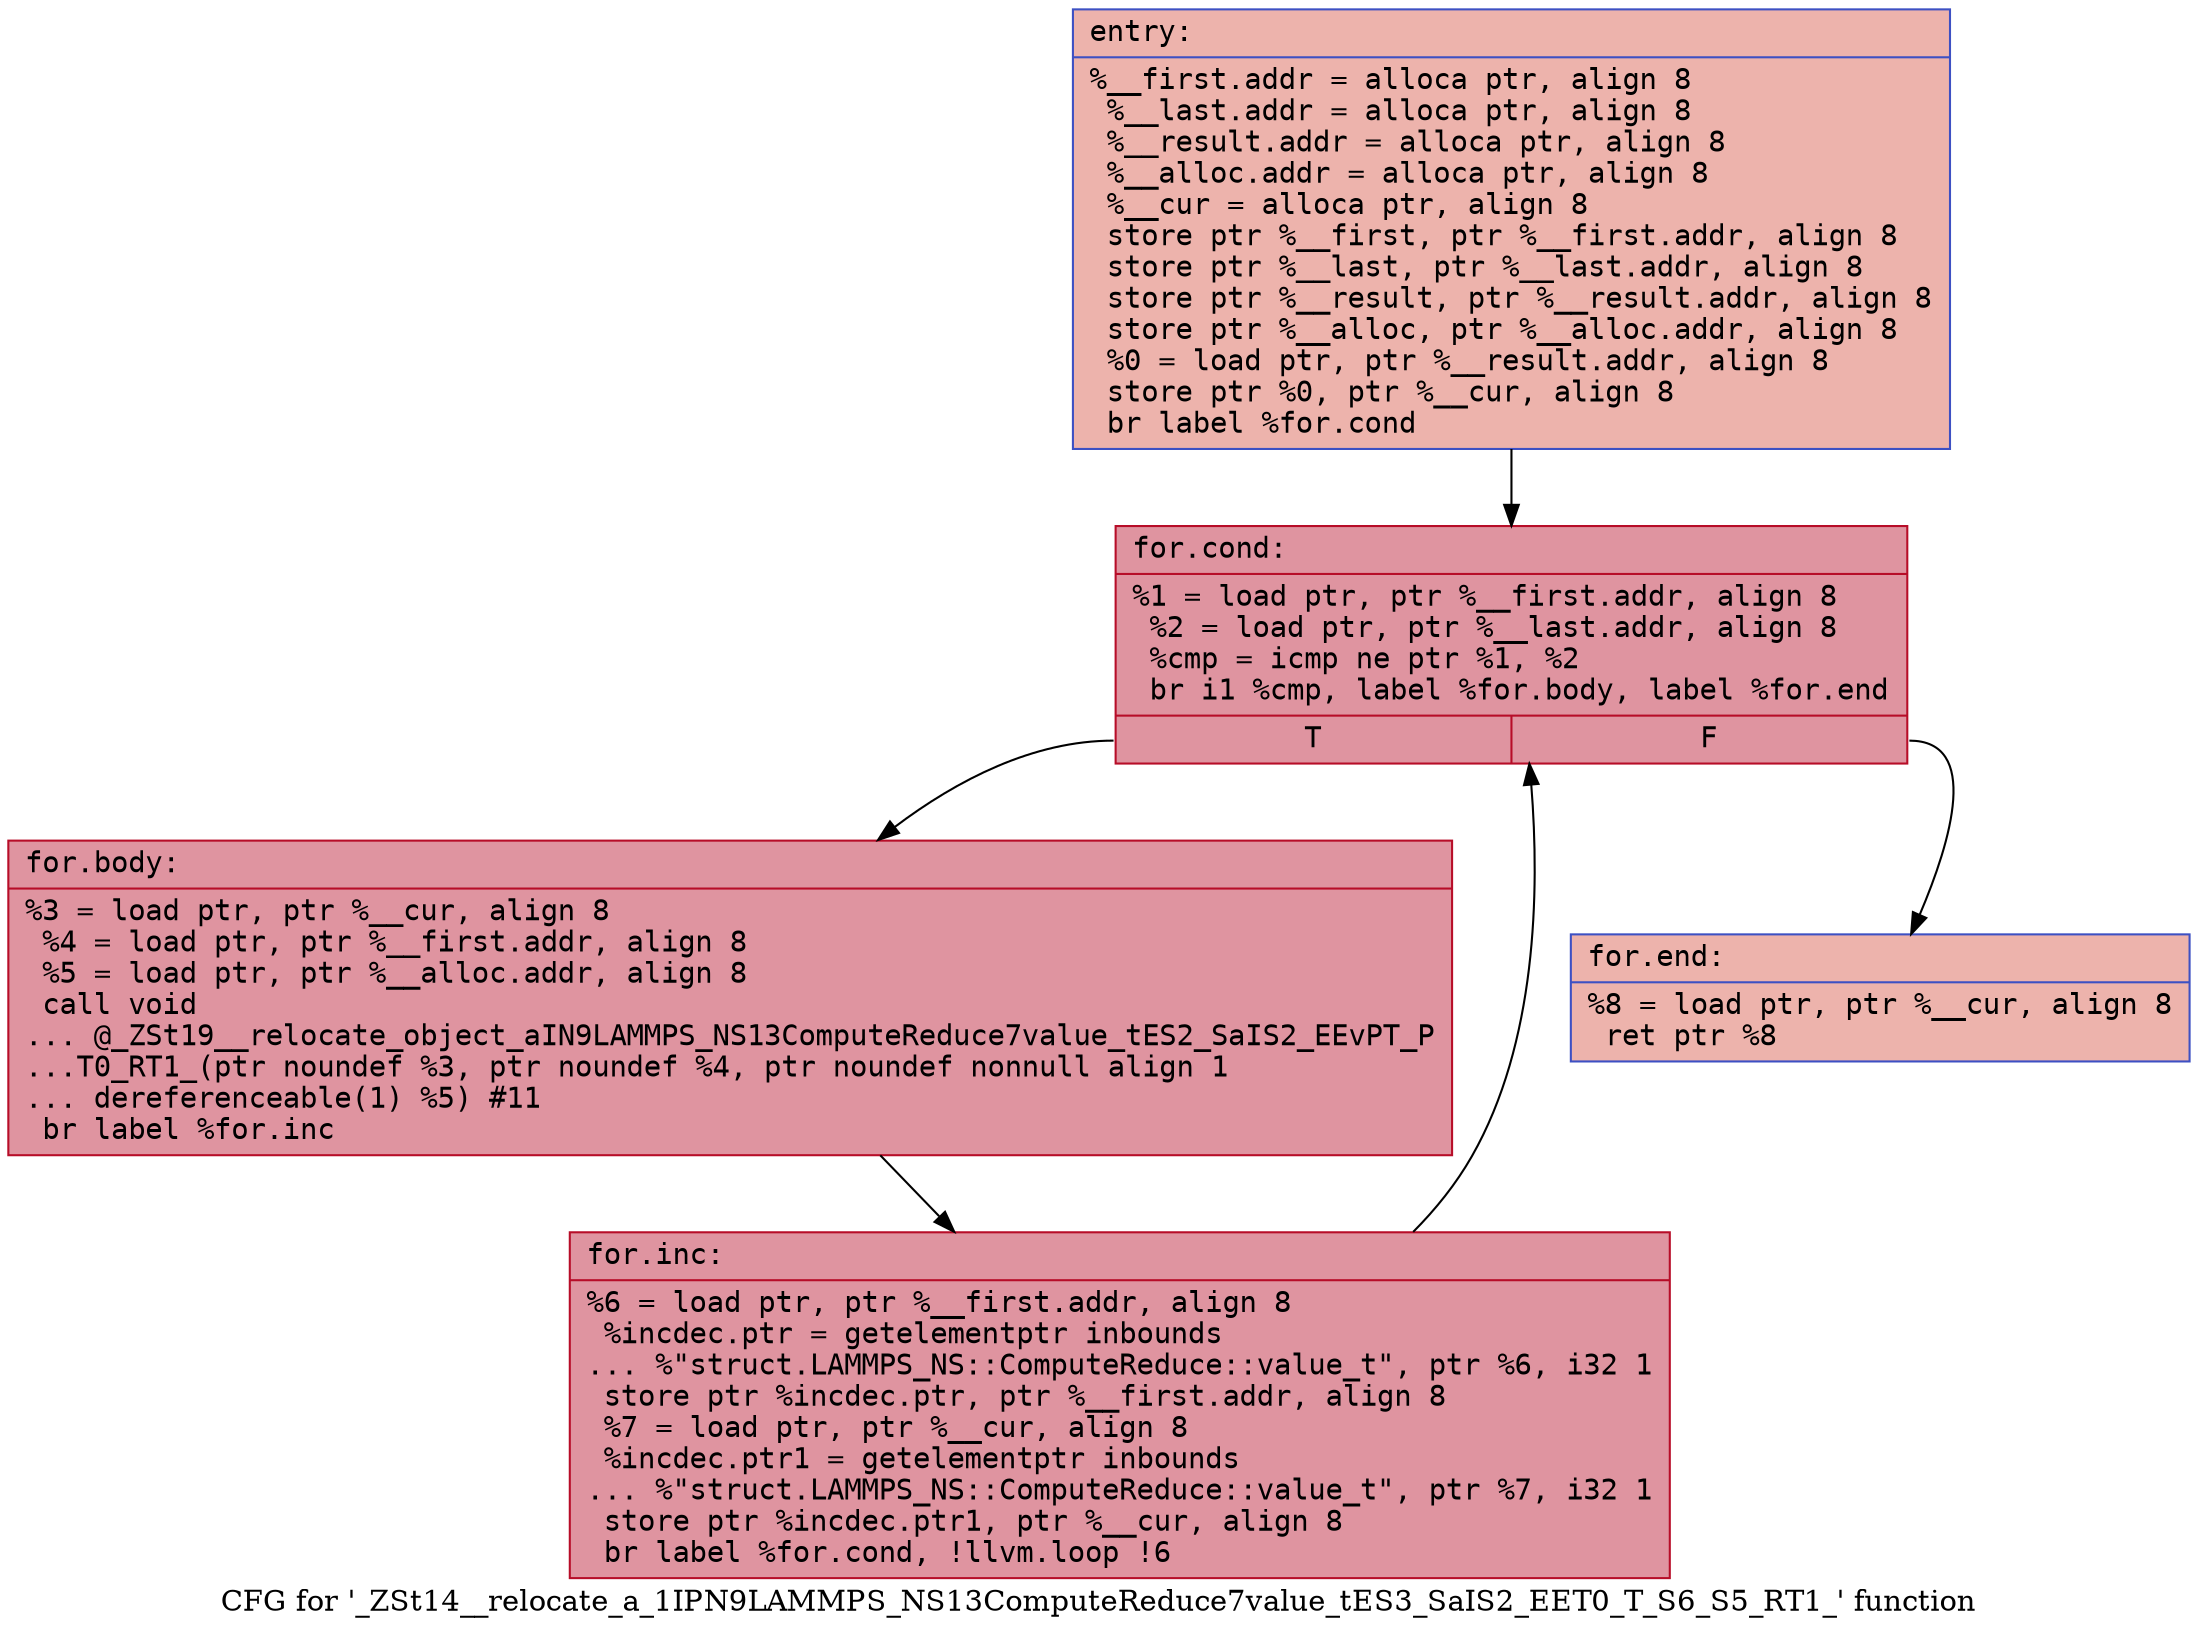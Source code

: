 digraph "CFG for '_ZSt14__relocate_a_1IPN9LAMMPS_NS13ComputeReduce7value_tES3_SaIS2_EET0_T_S6_S5_RT1_' function" {
	label="CFG for '_ZSt14__relocate_a_1IPN9LAMMPS_NS13ComputeReduce7value_tES3_SaIS2_EET0_T_S6_S5_RT1_' function";

	Node0x5591403616a0 [shape=record,color="#3d50c3ff", style=filled, fillcolor="#d6524470" fontname="Courier",label="{entry:\l|  %__first.addr = alloca ptr, align 8\l  %__last.addr = alloca ptr, align 8\l  %__result.addr = alloca ptr, align 8\l  %__alloc.addr = alloca ptr, align 8\l  %__cur = alloca ptr, align 8\l  store ptr %__first, ptr %__first.addr, align 8\l  store ptr %__last, ptr %__last.addr, align 8\l  store ptr %__result, ptr %__result.addr, align 8\l  store ptr %__alloc, ptr %__alloc.addr, align 8\l  %0 = load ptr, ptr %__result.addr, align 8\l  store ptr %0, ptr %__cur, align 8\l  br label %for.cond\l}"];
	Node0x5591403616a0 -> Node0x559140361d40[tooltip="entry -> for.cond\nProbability 100.00%" ];
	Node0x559140361d40 [shape=record,color="#b70d28ff", style=filled, fillcolor="#b70d2870" fontname="Courier",label="{for.cond:\l|  %1 = load ptr, ptr %__first.addr, align 8\l  %2 = load ptr, ptr %__last.addr, align 8\l  %cmp = icmp ne ptr %1, %2\l  br i1 %cmp, label %for.body, label %for.end\l|{<s0>T|<s1>F}}"];
	Node0x559140361d40:s0 -> Node0x559140361fe0[tooltip="for.cond -> for.body\nProbability 96.88%" ];
	Node0x559140361d40:s1 -> Node0x559140362200[tooltip="for.cond -> for.end\nProbability 3.12%" ];
	Node0x559140361fe0 [shape=record,color="#b70d28ff", style=filled, fillcolor="#b70d2870" fontname="Courier",label="{for.body:\l|  %3 = load ptr, ptr %__cur, align 8\l  %4 = load ptr, ptr %__first.addr, align 8\l  %5 = load ptr, ptr %__alloc.addr, align 8\l  call void\l... @_ZSt19__relocate_object_aIN9LAMMPS_NS13ComputeReduce7value_tES2_SaIS2_EEvPT_P\l...T0_RT1_(ptr noundef %3, ptr noundef %4, ptr noundef nonnull align 1\l... dereferenceable(1) %5) #11\l  br label %for.inc\l}"];
	Node0x559140361fe0 -> Node0x559140362600[tooltip="for.body -> for.inc\nProbability 100.00%" ];
	Node0x559140362600 [shape=record,color="#b70d28ff", style=filled, fillcolor="#b70d2870" fontname="Courier",label="{for.inc:\l|  %6 = load ptr, ptr %__first.addr, align 8\l  %incdec.ptr = getelementptr inbounds\l... %\"struct.LAMMPS_NS::ComputeReduce::value_t\", ptr %6, i32 1\l  store ptr %incdec.ptr, ptr %__first.addr, align 8\l  %7 = load ptr, ptr %__cur, align 8\l  %incdec.ptr1 = getelementptr inbounds\l... %\"struct.LAMMPS_NS::ComputeReduce::value_t\", ptr %7, i32 1\l  store ptr %incdec.ptr1, ptr %__cur, align 8\l  br label %for.cond, !llvm.loop !6\l}"];
	Node0x559140362600 -> Node0x559140361d40[tooltip="for.inc -> for.cond\nProbability 100.00%" ];
	Node0x559140362200 [shape=record,color="#3d50c3ff", style=filled, fillcolor="#d6524470" fontname="Courier",label="{for.end:\l|  %8 = load ptr, ptr %__cur, align 8\l  ret ptr %8\l}"];
}
